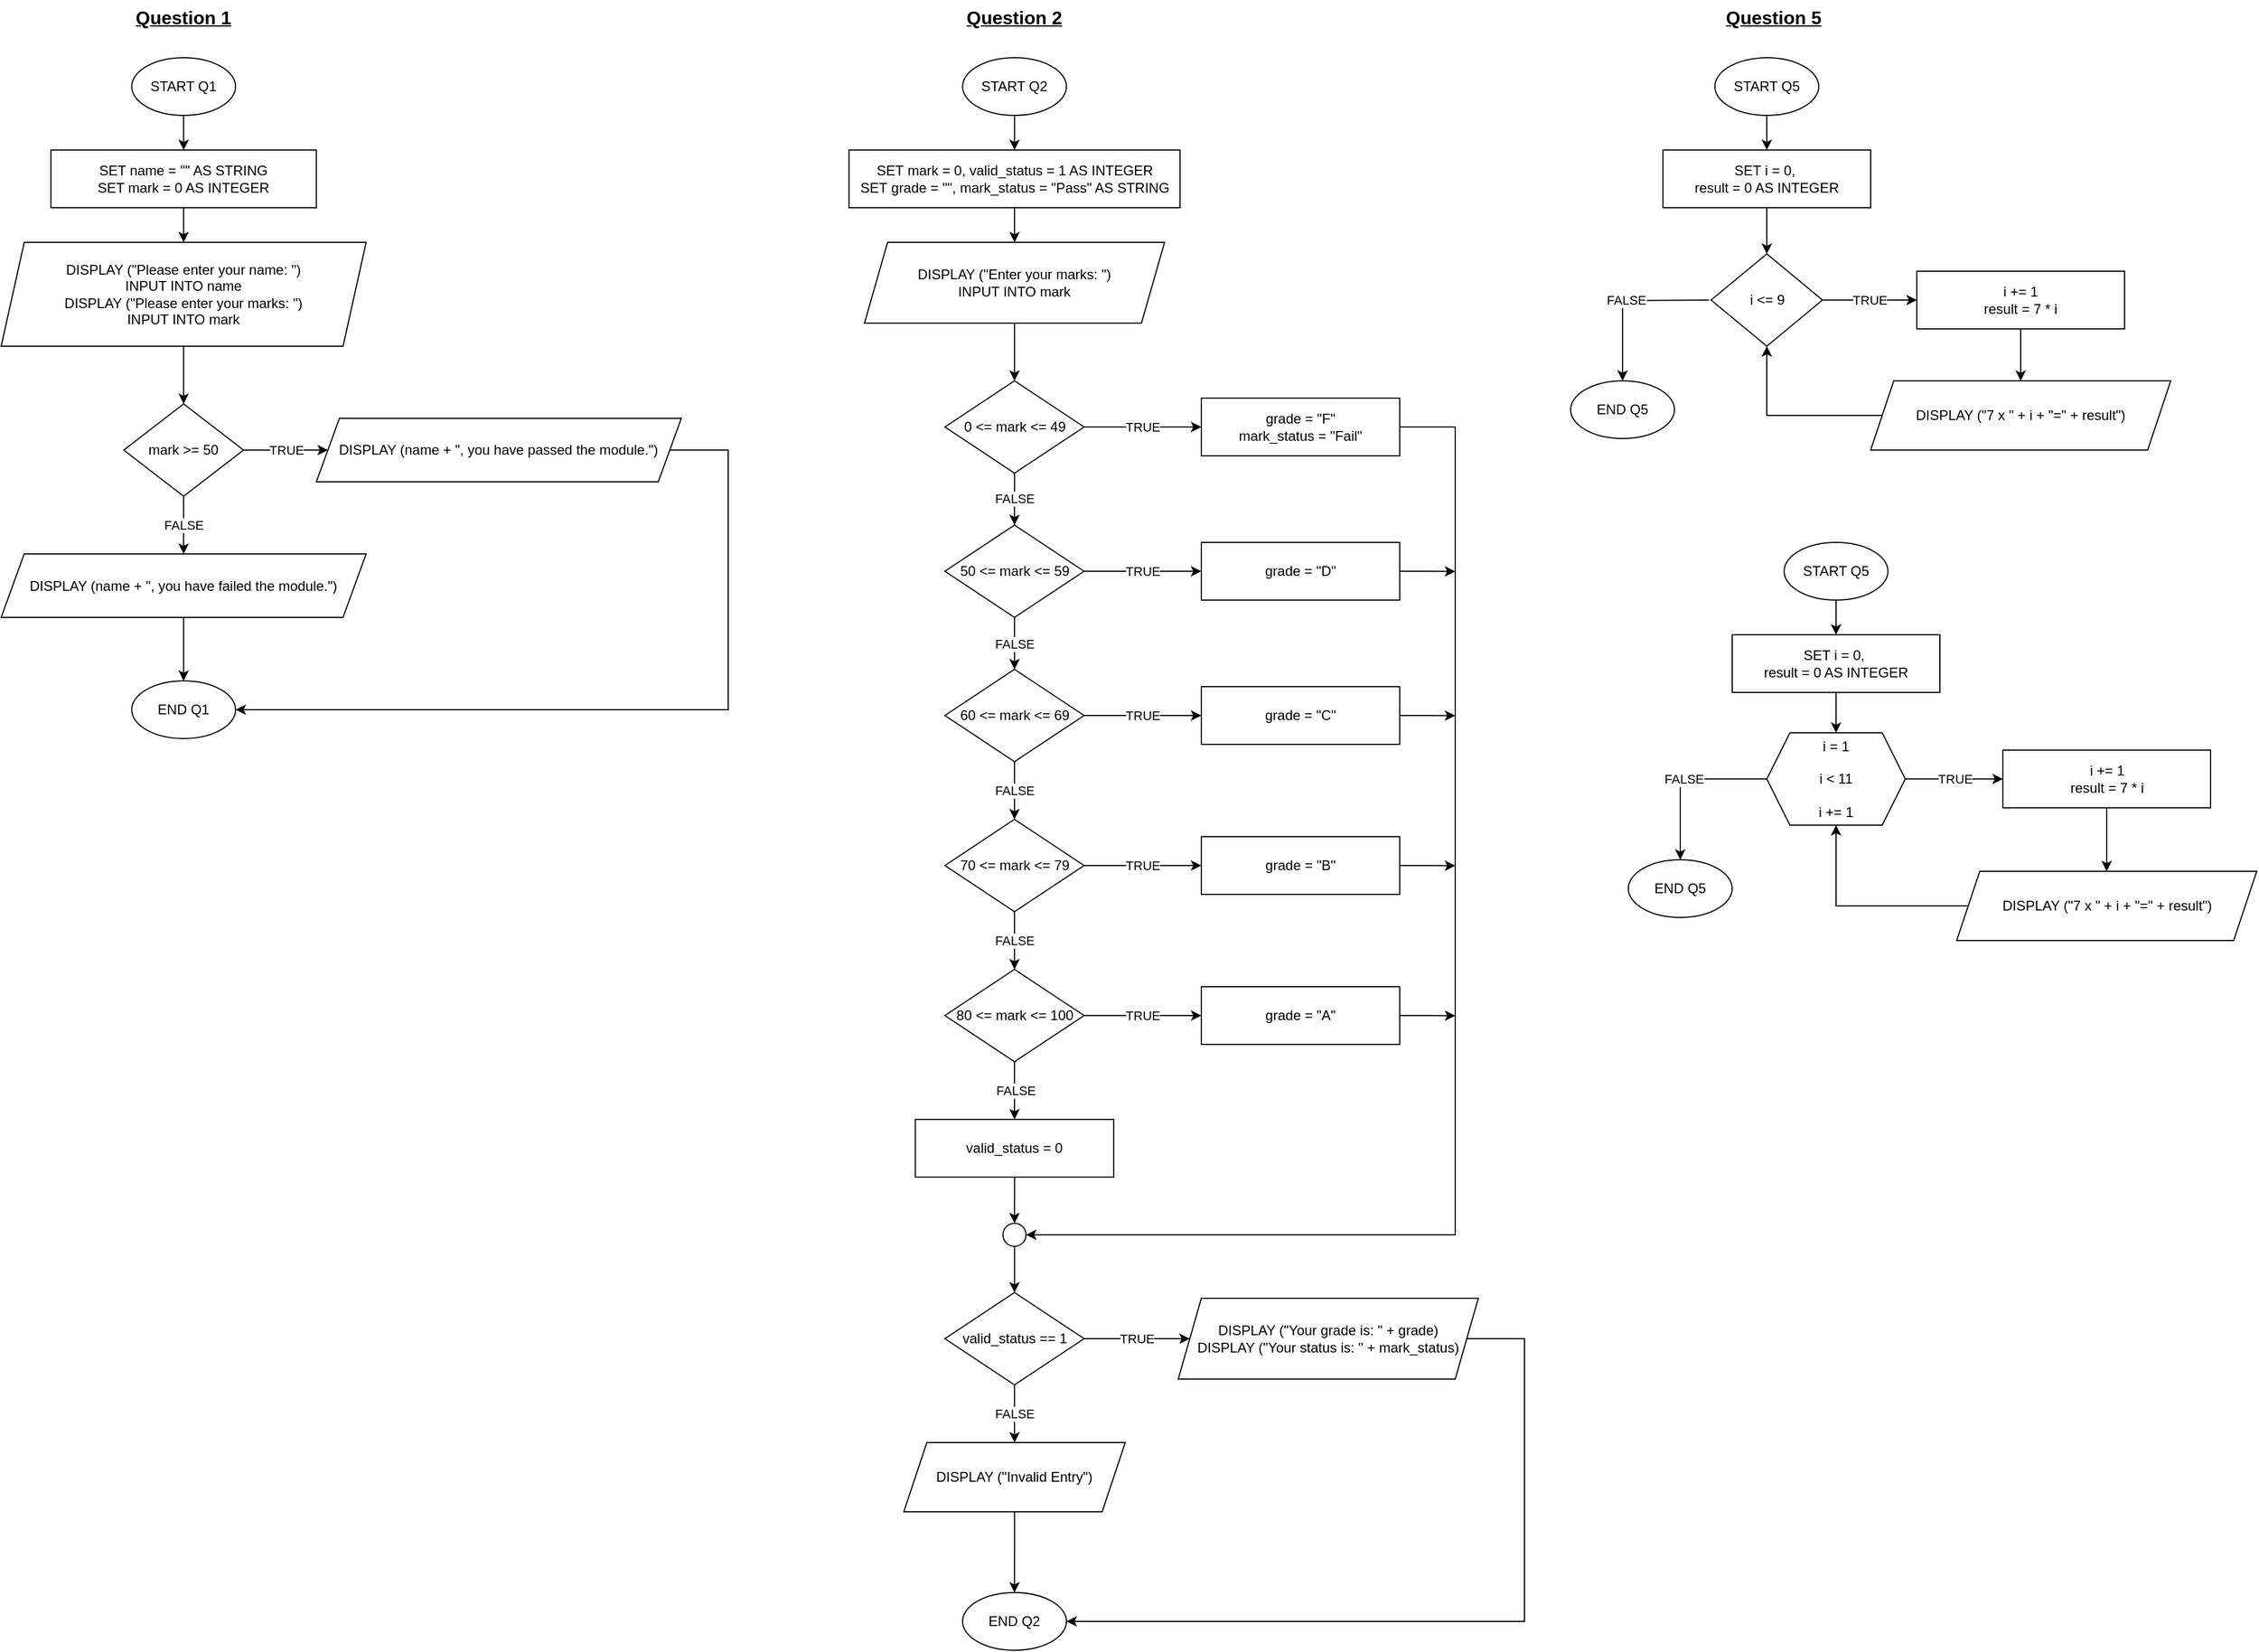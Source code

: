<mxfile version="26.1.0">
  <diagram name="Page-1" id="dhbtuCO-wKXlIK6wz6un">
    <mxGraphModel dx="3050" dy="969" grid="1" gridSize="10" guides="1" tooltips="1" connect="1" arrows="1" fold="1" page="0" pageScale="1" pageWidth="850" pageHeight="1100" math="0" shadow="0">
      <root>
        <mxCell id="0" />
        <mxCell id="1" parent="0" />
        <mxCell id="nXu5jtZPFhVeZZOQe79Q-5" style="edgeStyle=orthogonalEdgeStyle;rounded=0;orthogonalLoop=1;jettySize=auto;html=1;exitX=0.5;exitY=1;exitDx=0;exitDy=0;entryX=0.5;entryY=0;entryDx=0;entryDy=0;" parent="1" source="nXu5jtZPFhVeZZOQe79Q-1" target="nXu5jtZPFhVeZZOQe79Q-3" edge="1">
          <mxGeometry relative="1" as="geometry" />
        </mxCell>
        <mxCell id="nXu5jtZPFhVeZZOQe79Q-1" value="START Q1" style="ellipse;whiteSpace=wrap;html=1;" parent="1" vertex="1">
          <mxGeometry x="-1746.87" y="-220" width="90" height="50" as="geometry" />
        </mxCell>
        <mxCell id="nXu5jtZPFhVeZZOQe79Q-2" value="Question 1" style="text;html=1;align=center;verticalAlign=middle;whiteSpace=wrap;rounded=0;fontStyle=5;fontSize=16;" parent="1" vertex="1">
          <mxGeometry x="-1755.62" y="-270" width="107.5" height="30" as="geometry" />
        </mxCell>
        <mxCell id="nXu5jtZPFhVeZZOQe79Q-6" style="edgeStyle=orthogonalEdgeStyle;rounded=0;orthogonalLoop=1;jettySize=auto;html=1;exitX=0.5;exitY=1;exitDx=0;exitDy=0;entryX=0.5;entryY=0;entryDx=0;entryDy=0;" parent="1" source="nXu5jtZPFhVeZZOQe79Q-3" target="nXu5jtZPFhVeZZOQe79Q-4" edge="1">
          <mxGeometry relative="1" as="geometry" />
        </mxCell>
        <mxCell id="nXu5jtZPFhVeZZOQe79Q-3" value="SET name = &quot;&quot; AS STRING&lt;div&gt;SET mark = 0 AS INTEGER&lt;/div&gt;" style="rounded=0;whiteSpace=wrap;html=1;" parent="1" vertex="1">
          <mxGeometry x="-1816.86" y="-140" width="230" height="50" as="geometry" />
        </mxCell>
        <mxCell id="nXu5jtZPFhVeZZOQe79Q-10" style="edgeStyle=orthogonalEdgeStyle;rounded=0;orthogonalLoop=1;jettySize=auto;html=1;exitX=0.5;exitY=1;exitDx=0;exitDy=0;entryX=0.5;entryY=0;entryDx=0;entryDy=0;" parent="1" source="nXu5jtZPFhVeZZOQe79Q-4" target="nXu5jtZPFhVeZZOQe79Q-8" edge="1">
          <mxGeometry relative="1" as="geometry" />
        </mxCell>
        <mxCell id="nXu5jtZPFhVeZZOQe79Q-4" value="&lt;div style=&quot;&quot;&gt;DISPLAY (&quot;Please enter your name: &quot;)&lt;/div&gt;&lt;div style=&quot;&quot;&gt;INPUT INTO name&lt;/div&gt;&lt;div style=&quot;&quot;&gt;DISPLAY (&quot;Please enter your marks: &quot;)&lt;/div&gt;&lt;div style=&quot;&quot;&gt;INPUT INTO mark&lt;/div&gt;" style="shape=parallelogram;perimeter=parallelogramPerimeter;whiteSpace=wrap;html=1;fixedSize=1;align=center;" parent="1" vertex="1">
          <mxGeometry x="-1859.99" y="-60" width="316.25" height="90" as="geometry" />
        </mxCell>
        <mxCell id="nXu5jtZPFhVeZZOQe79Q-12" value="TRUE" style="edgeStyle=orthogonalEdgeStyle;rounded=0;orthogonalLoop=1;jettySize=auto;html=1;exitX=1;exitY=0.5;exitDx=0;exitDy=0;entryX=0;entryY=0.5;entryDx=0;entryDy=0;" parent="1" source="nXu5jtZPFhVeZZOQe79Q-8" target="nXu5jtZPFhVeZZOQe79Q-11" edge="1">
          <mxGeometry relative="1" as="geometry" />
        </mxCell>
        <mxCell id="nXu5jtZPFhVeZZOQe79Q-15" value="FALSE" style="edgeStyle=orthogonalEdgeStyle;rounded=0;orthogonalLoop=1;jettySize=auto;html=1;exitX=0.5;exitY=1;exitDx=0;exitDy=0;entryX=0.5;entryY=0;entryDx=0;entryDy=0;" parent="1" source="nXu5jtZPFhVeZZOQe79Q-8" target="nXu5jtZPFhVeZZOQe79Q-14" edge="1">
          <mxGeometry relative="1" as="geometry" />
        </mxCell>
        <mxCell id="nXu5jtZPFhVeZZOQe79Q-8" value="mark &amp;gt;= 50" style="rhombus;whiteSpace=wrap;html=1;" parent="1" vertex="1">
          <mxGeometry x="-1753.74" y="80" width="103.74" height="80" as="geometry" />
        </mxCell>
        <mxCell id="nXu5jtZPFhVeZZOQe79Q-20" style="edgeStyle=orthogonalEdgeStyle;rounded=0;orthogonalLoop=1;jettySize=auto;html=1;exitX=1;exitY=0.5;exitDx=0;exitDy=0;entryX=1;entryY=0.5;entryDx=0;entryDy=0;" parent="1" source="nXu5jtZPFhVeZZOQe79Q-11" target="nXu5jtZPFhVeZZOQe79Q-17" edge="1">
          <mxGeometry relative="1" as="geometry">
            <Array as="points">
              <mxPoint x="-1229.99" y="120" />
              <mxPoint x="-1229.99" y="345" />
            </Array>
          </mxGeometry>
        </mxCell>
        <mxCell id="nXu5jtZPFhVeZZOQe79Q-11" value="&lt;div style=&quot;&quot;&gt;DISPLAY (name + &quot;, you have passed the module.&quot;)&lt;/div&gt;" style="shape=parallelogram;perimeter=parallelogramPerimeter;whiteSpace=wrap;html=1;fixedSize=1;align=center;" parent="1" vertex="1">
          <mxGeometry x="-1586.86" y="92.5" width="316.25" height="55" as="geometry" />
        </mxCell>
        <mxCell id="nXu5jtZPFhVeZZOQe79Q-19" style="edgeStyle=orthogonalEdgeStyle;rounded=0;orthogonalLoop=1;jettySize=auto;html=1;exitX=0.5;exitY=1;exitDx=0;exitDy=0;entryX=0.5;entryY=0;entryDx=0;entryDy=0;" parent="1" source="nXu5jtZPFhVeZZOQe79Q-14" target="nXu5jtZPFhVeZZOQe79Q-17" edge="1">
          <mxGeometry relative="1" as="geometry" />
        </mxCell>
        <mxCell id="nXu5jtZPFhVeZZOQe79Q-14" value="&lt;div style=&quot;&quot;&gt;DISPLAY (name + &quot;, you have failed the module.&quot;)&lt;/div&gt;" style="shape=parallelogram;perimeter=parallelogramPerimeter;whiteSpace=wrap;html=1;fixedSize=1;align=center;" parent="1" vertex="1">
          <mxGeometry x="-1860.0" y="210" width="316.25" height="55" as="geometry" />
        </mxCell>
        <mxCell id="nXu5jtZPFhVeZZOQe79Q-17" value="END Q1" style="ellipse;whiteSpace=wrap;html=1;" parent="1" vertex="1">
          <mxGeometry x="-1746.87" y="320" width="90" height="50" as="geometry" />
        </mxCell>
        <mxCell id="nXu5jtZPFhVeZZOQe79Q-27" style="edgeStyle=orthogonalEdgeStyle;rounded=0;orthogonalLoop=1;jettySize=auto;html=1;exitX=0.5;exitY=1;exitDx=0;exitDy=0;entryX=0.5;entryY=0;entryDx=0;entryDy=0;" parent="1" source="nXu5jtZPFhVeZZOQe79Q-21" target="nXu5jtZPFhVeZZOQe79Q-23" edge="1">
          <mxGeometry relative="1" as="geometry" />
        </mxCell>
        <mxCell id="nXu5jtZPFhVeZZOQe79Q-21" value="START Q2" style="ellipse;whiteSpace=wrap;html=1;" parent="1" vertex="1">
          <mxGeometry x="-1026.88" y="-220" width="90" height="50" as="geometry" />
        </mxCell>
        <mxCell id="nXu5jtZPFhVeZZOQe79Q-22" value="Question 2" style="text;html=1;align=center;verticalAlign=middle;whiteSpace=wrap;rounded=0;fontStyle=5;fontSize=16;" parent="1" vertex="1">
          <mxGeometry x="-1035.63" y="-270" width="107.5" height="30" as="geometry" />
        </mxCell>
        <mxCell id="nXu5jtZPFhVeZZOQe79Q-28" style="edgeStyle=orthogonalEdgeStyle;rounded=0;orthogonalLoop=1;jettySize=auto;html=1;exitX=0.5;exitY=1;exitDx=0;exitDy=0;entryX=0.5;entryY=0;entryDx=0;entryDy=0;" parent="1" source="nXu5jtZPFhVeZZOQe79Q-23" target="nXu5jtZPFhVeZZOQe79Q-24" edge="1">
          <mxGeometry relative="1" as="geometry" />
        </mxCell>
        <mxCell id="nXu5jtZPFhVeZZOQe79Q-23" value="SET&lt;span style=&quot;white-space:pre&quot;&gt;&#x9;&lt;/span&gt;mark = 0, valid_status = 1 AS INTEGER&lt;div&gt;SET&lt;span style=&quot;white-space:pre&quot;&gt;&#x9;&lt;/span&gt;grade = &quot;&quot;, mark_status = &quot;Pass&quot; AS STRING&lt;/div&gt;" style="rounded=0;whiteSpace=wrap;html=1;" parent="1" vertex="1">
          <mxGeometry x="-1125.32" y="-140" width="286.87" height="50" as="geometry" />
        </mxCell>
        <mxCell id="nXu5jtZPFhVeZZOQe79Q-31" style="edgeStyle=orthogonalEdgeStyle;rounded=0;orthogonalLoop=1;jettySize=auto;html=1;exitX=0.5;exitY=1;exitDx=0;exitDy=0;entryX=0.5;entryY=0;entryDx=0;entryDy=0;" parent="1" source="nXu5jtZPFhVeZZOQe79Q-24" target="nXu5jtZPFhVeZZOQe79Q-30" edge="1">
          <mxGeometry relative="1" as="geometry" />
        </mxCell>
        <mxCell id="nXu5jtZPFhVeZZOQe79Q-24" value="&lt;div style=&quot;&quot;&gt;DISPLAY (&quot;Enter your marks: &quot;)&lt;/div&gt;&lt;div style=&quot;&quot;&gt;INPUT INTO mark&lt;/div&gt;" style="shape=parallelogram;perimeter=parallelogramPerimeter;whiteSpace=wrap;html=1;fixedSize=1;align=center;" parent="1" vertex="1">
          <mxGeometry x="-1111.88" y="-60" width="260" height="70" as="geometry" />
        </mxCell>
        <mxCell id="nXu5jtZPFhVeZZOQe79Q-37" value="FALSE" style="edgeStyle=orthogonalEdgeStyle;rounded=0;orthogonalLoop=1;jettySize=auto;html=1;exitX=0.5;exitY=1;exitDx=0;exitDy=0;entryX=0.5;entryY=0;entryDx=0;entryDy=0;" parent="1" source="nXu5jtZPFhVeZZOQe79Q-30" target="nXu5jtZPFhVeZZOQe79Q-32" edge="1">
          <mxGeometry relative="1" as="geometry" />
        </mxCell>
        <mxCell id="nXu5jtZPFhVeZZOQe79Q-44" value="TRUE" style="edgeStyle=orthogonalEdgeStyle;rounded=0;orthogonalLoop=1;jettySize=auto;html=1;exitX=1;exitY=0.5;exitDx=0;exitDy=0;entryX=0;entryY=0.5;entryDx=0;entryDy=0;" parent="1" source="nXu5jtZPFhVeZZOQe79Q-30" target="nXu5jtZPFhVeZZOQe79Q-43" edge="1">
          <mxGeometry relative="1" as="geometry" />
        </mxCell>
        <mxCell id="nXu5jtZPFhVeZZOQe79Q-30" value="0 &amp;lt;= mark &amp;lt;= 49" style="rhombus;whiteSpace=wrap;html=1;" parent="1" vertex="1">
          <mxGeometry x="-1042.19" y="60" width="120.62" height="80" as="geometry" />
        </mxCell>
        <mxCell id="nXu5jtZPFhVeZZOQe79Q-38" value="FALSE" style="edgeStyle=orthogonalEdgeStyle;rounded=0;orthogonalLoop=1;jettySize=auto;html=1;exitX=0.5;exitY=1;exitDx=0;exitDy=0;entryX=0.5;entryY=0;entryDx=0;entryDy=0;" parent="1" source="nXu5jtZPFhVeZZOQe79Q-32" target="nXu5jtZPFhVeZZOQe79Q-33" edge="1">
          <mxGeometry relative="1" as="geometry" />
        </mxCell>
        <mxCell id="nXu5jtZPFhVeZZOQe79Q-46" value="TRUE" style="edgeStyle=orthogonalEdgeStyle;rounded=0;orthogonalLoop=1;jettySize=auto;html=1;exitX=1;exitY=0.5;exitDx=0;exitDy=0;entryX=0;entryY=0.5;entryDx=0;entryDy=0;" parent="1" source="nXu5jtZPFhVeZZOQe79Q-32" target="nXu5jtZPFhVeZZOQe79Q-45" edge="1">
          <mxGeometry relative="1" as="geometry" />
        </mxCell>
        <mxCell id="nXu5jtZPFhVeZZOQe79Q-32" value="50 &amp;lt;= mark &amp;lt;= 59" style="rhombus;whiteSpace=wrap;html=1;" parent="1" vertex="1">
          <mxGeometry x="-1042.2" y="185" width="120.62" height="80" as="geometry" />
        </mxCell>
        <mxCell id="nXu5jtZPFhVeZZOQe79Q-39" value="FALSE" style="edgeStyle=orthogonalEdgeStyle;rounded=0;orthogonalLoop=1;jettySize=auto;html=1;exitX=0.5;exitY=1;exitDx=0;exitDy=0;entryX=0.5;entryY=0;entryDx=0;entryDy=0;" parent="1" source="nXu5jtZPFhVeZZOQe79Q-33" target="nXu5jtZPFhVeZZOQe79Q-34" edge="1">
          <mxGeometry relative="1" as="geometry" />
        </mxCell>
        <mxCell id="nXu5jtZPFhVeZZOQe79Q-50" value="TRUE" style="edgeStyle=orthogonalEdgeStyle;rounded=0;orthogonalLoop=1;jettySize=auto;html=1;exitX=1;exitY=0.5;exitDx=0;exitDy=0;entryX=0;entryY=0.5;entryDx=0;entryDy=0;" parent="1" source="nXu5jtZPFhVeZZOQe79Q-33" target="nXu5jtZPFhVeZZOQe79Q-47" edge="1">
          <mxGeometry relative="1" as="geometry" />
        </mxCell>
        <mxCell id="nXu5jtZPFhVeZZOQe79Q-33" value="60 &amp;lt;= mark &amp;lt;= 69" style="rhombus;whiteSpace=wrap;html=1;" parent="1" vertex="1">
          <mxGeometry x="-1042.2" y="310" width="120.62" height="80" as="geometry" />
        </mxCell>
        <mxCell id="nXu5jtZPFhVeZZOQe79Q-41" value="FALSE" style="edgeStyle=orthogonalEdgeStyle;rounded=0;orthogonalLoop=1;jettySize=auto;html=1;exitX=0.5;exitY=1;exitDx=0;exitDy=0;entryX=0.5;entryY=0;entryDx=0;entryDy=0;" parent="1" source="nXu5jtZPFhVeZZOQe79Q-34" target="nXu5jtZPFhVeZZOQe79Q-35" edge="1">
          <mxGeometry relative="1" as="geometry" />
        </mxCell>
        <mxCell id="nXu5jtZPFhVeZZOQe79Q-52" value="TRUE" style="edgeStyle=orthogonalEdgeStyle;rounded=0;orthogonalLoop=1;jettySize=auto;html=1;exitX=1;exitY=0.5;exitDx=0;exitDy=0;entryX=0;entryY=0.5;entryDx=0;entryDy=0;" parent="1" source="nXu5jtZPFhVeZZOQe79Q-34" target="nXu5jtZPFhVeZZOQe79Q-48" edge="1">
          <mxGeometry relative="1" as="geometry" />
        </mxCell>
        <mxCell id="nXu5jtZPFhVeZZOQe79Q-34" value="70 &amp;lt;= mark &amp;lt;= 79" style="rhombus;whiteSpace=wrap;html=1;" parent="1" vertex="1">
          <mxGeometry x="-1042.2" y="440" width="120.62" height="80" as="geometry" />
        </mxCell>
        <mxCell id="nXu5jtZPFhVeZZOQe79Q-42" value="FALSE" style="edgeStyle=orthogonalEdgeStyle;rounded=0;orthogonalLoop=1;jettySize=auto;html=1;exitX=0.5;exitY=1;exitDx=0;exitDy=0;entryX=0.5;entryY=0;entryDx=0;entryDy=0;" parent="1" source="nXu5jtZPFhVeZZOQe79Q-35" edge="1">
          <mxGeometry relative="1" as="geometry">
            <mxPoint x="-981.89" y="700" as="targetPoint" />
          </mxGeometry>
        </mxCell>
        <mxCell id="nXu5jtZPFhVeZZOQe79Q-53" value="TRUE" style="edgeStyle=orthogonalEdgeStyle;rounded=0;orthogonalLoop=1;jettySize=auto;html=1;exitX=1;exitY=0.5;exitDx=0;exitDy=0;entryX=0;entryY=0.5;entryDx=0;entryDy=0;" parent="1" source="nXu5jtZPFhVeZZOQe79Q-35" target="nXu5jtZPFhVeZZOQe79Q-49" edge="1">
          <mxGeometry relative="1" as="geometry" />
        </mxCell>
        <mxCell id="nXu5jtZPFhVeZZOQe79Q-35" value="80 &amp;lt;= mark &amp;lt;= 100" style="rhombus;whiteSpace=wrap;html=1;" parent="1" vertex="1">
          <mxGeometry x="-1042.2" y="570" width="120.62" height="80" as="geometry" />
        </mxCell>
        <mxCell id="nXu5jtZPFhVeZZOQe79Q-60" style="edgeStyle=orthogonalEdgeStyle;rounded=0;orthogonalLoop=1;jettySize=auto;html=1;exitX=1;exitY=0.5;exitDx=0;exitDy=0;entryX=1;entryY=0.5;entryDx=0;entryDy=0;" parent="1" source="nXu5jtZPFhVeZZOQe79Q-43" target="nXu5jtZPFhVeZZOQe79Q-58" edge="1">
          <mxGeometry relative="1" as="geometry">
            <Array as="points">
              <mxPoint x="-600" y="100" />
              <mxPoint x="-600" y="800" />
            </Array>
          </mxGeometry>
        </mxCell>
        <mxCell id="nXu5jtZPFhVeZZOQe79Q-43" value="grade = &quot;F&quot;&lt;div&gt;mark_status = &quot;Fail&quot;&lt;/div&gt;" style="rounded=0;whiteSpace=wrap;html=1;" parent="1" vertex="1">
          <mxGeometry x="-820" y="75" width="171.88" height="50" as="geometry" />
        </mxCell>
        <mxCell id="nXu5jtZPFhVeZZOQe79Q-70" style="edgeStyle=orthogonalEdgeStyle;rounded=0;orthogonalLoop=1;jettySize=auto;html=1;exitX=1;exitY=0.5;exitDx=0;exitDy=0;" parent="1" source="nXu5jtZPFhVeZZOQe79Q-45" edge="1">
          <mxGeometry relative="1" as="geometry">
            <mxPoint x="-600" y="225.167" as="targetPoint" />
          </mxGeometry>
        </mxCell>
        <mxCell id="nXu5jtZPFhVeZZOQe79Q-45" value="grade = &quot;D&quot;" style="rounded=0;whiteSpace=wrap;html=1;" parent="1" vertex="1">
          <mxGeometry x="-820" y="200" width="171.88" height="50" as="geometry" />
        </mxCell>
        <mxCell id="nXu5jtZPFhVeZZOQe79Q-71" style="edgeStyle=orthogonalEdgeStyle;rounded=0;orthogonalLoop=1;jettySize=auto;html=1;exitX=1;exitY=0.5;exitDx=0;exitDy=0;" parent="1" source="nXu5jtZPFhVeZZOQe79Q-47" edge="1">
          <mxGeometry relative="1" as="geometry">
            <mxPoint x="-600" y="350.167" as="targetPoint" />
          </mxGeometry>
        </mxCell>
        <mxCell id="nXu5jtZPFhVeZZOQe79Q-47" value="grade = &quot;C&quot;" style="rounded=0;whiteSpace=wrap;html=1;" parent="1" vertex="1">
          <mxGeometry x="-820" y="325" width="171.88" height="50" as="geometry" />
        </mxCell>
        <mxCell id="nXu5jtZPFhVeZZOQe79Q-72" style="edgeStyle=orthogonalEdgeStyle;rounded=0;orthogonalLoop=1;jettySize=auto;html=1;exitX=1;exitY=0.5;exitDx=0;exitDy=0;" parent="1" source="nXu5jtZPFhVeZZOQe79Q-48" edge="1">
          <mxGeometry relative="1" as="geometry">
            <mxPoint x="-600" y="480.167" as="targetPoint" />
          </mxGeometry>
        </mxCell>
        <mxCell id="nXu5jtZPFhVeZZOQe79Q-48" value="grade = &quot;B&quot;" style="rounded=0;whiteSpace=wrap;html=1;" parent="1" vertex="1">
          <mxGeometry x="-820" y="455" width="171.88" height="50" as="geometry" />
        </mxCell>
        <mxCell id="nXu5jtZPFhVeZZOQe79Q-73" style="edgeStyle=orthogonalEdgeStyle;rounded=0;orthogonalLoop=1;jettySize=auto;html=1;exitX=1;exitY=0.5;exitDx=0;exitDy=0;" parent="1" source="nXu5jtZPFhVeZZOQe79Q-49" edge="1">
          <mxGeometry relative="1" as="geometry">
            <mxPoint x="-600" y="610.167" as="targetPoint" />
          </mxGeometry>
        </mxCell>
        <mxCell id="nXu5jtZPFhVeZZOQe79Q-49" value="grade = &quot;A&quot;" style="rounded=0;whiteSpace=wrap;html=1;" parent="1" vertex="1">
          <mxGeometry x="-820" y="585" width="171.88" height="50" as="geometry" />
        </mxCell>
        <mxCell id="nXu5jtZPFhVeZZOQe79Q-59" style="edgeStyle=orthogonalEdgeStyle;rounded=0;orthogonalLoop=1;jettySize=auto;html=1;exitX=0.5;exitY=1;exitDx=0;exitDy=0;entryX=0.5;entryY=0;entryDx=0;entryDy=0;" parent="1" source="nXu5jtZPFhVeZZOQe79Q-56" target="nXu5jtZPFhVeZZOQe79Q-58" edge="1">
          <mxGeometry relative="1" as="geometry" />
        </mxCell>
        <mxCell id="nXu5jtZPFhVeZZOQe79Q-56" value="&lt;span style=&quot;text-align: left;&quot;&gt;valid_status = 0&lt;/span&gt;" style="rounded=0;whiteSpace=wrap;html=1;" parent="1" vertex="1">
          <mxGeometry x="-1067.82" y="700" width="171.88" height="50" as="geometry" />
        </mxCell>
        <mxCell id="nXu5jtZPFhVeZZOQe79Q-64" value="TRUE" style="edgeStyle=orthogonalEdgeStyle;rounded=0;orthogonalLoop=1;jettySize=auto;html=1;exitX=1;exitY=0.5;exitDx=0;exitDy=0;entryX=0;entryY=0.5;entryDx=0;entryDy=0;" parent="1" source="nXu5jtZPFhVeZZOQe79Q-57" target="nXu5jtZPFhVeZZOQe79Q-63" edge="1">
          <mxGeometry relative="1" as="geometry" />
        </mxCell>
        <mxCell id="nXu5jtZPFhVeZZOQe79Q-66" value="FALSE" style="edgeStyle=orthogonalEdgeStyle;rounded=0;orthogonalLoop=1;jettySize=auto;html=1;exitX=0.5;exitY=1;exitDx=0;exitDy=0;entryX=0.5;entryY=0;entryDx=0;entryDy=0;" parent="1" source="nXu5jtZPFhVeZZOQe79Q-57" target="nXu5jtZPFhVeZZOQe79Q-65" edge="1">
          <mxGeometry relative="1" as="geometry" />
        </mxCell>
        <mxCell id="nXu5jtZPFhVeZZOQe79Q-57" value="&lt;span style=&quot;text-align: left;&quot;&gt;valid_status == 1&lt;/span&gt;" style="rhombus;whiteSpace=wrap;html=1;" parent="1" vertex="1">
          <mxGeometry x="-1042.19" y="850" width="120.62" height="80" as="geometry" />
        </mxCell>
        <mxCell id="nXu5jtZPFhVeZZOQe79Q-61" style="edgeStyle=orthogonalEdgeStyle;rounded=0;orthogonalLoop=1;jettySize=auto;html=1;exitX=0.5;exitY=1;exitDx=0;exitDy=0;entryX=0.5;entryY=0;entryDx=0;entryDy=0;" parent="1" source="nXu5jtZPFhVeZZOQe79Q-58" target="nXu5jtZPFhVeZZOQe79Q-57" edge="1">
          <mxGeometry relative="1" as="geometry" />
        </mxCell>
        <mxCell id="nXu5jtZPFhVeZZOQe79Q-58" value="" style="ellipse;whiteSpace=wrap;html=1;aspect=fixed;" parent="1" vertex="1">
          <mxGeometry x="-991.89" y="790" width="20" height="20" as="geometry" />
        </mxCell>
        <mxCell id="nXu5jtZPFhVeZZOQe79Q-69" style="edgeStyle=orthogonalEdgeStyle;rounded=0;orthogonalLoop=1;jettySize=auto;html=1;exitX=1;exitY=0.5;exitDx=0;exitDy=0;entryX=1;entryY=0.5;entryDx=0;entryDy=0;" parent="1" source="nXu5jtZPFhVeZZOQe79Q-63" target="nXu5jtZPFhVeZZOQe79Q-67" edge="1">
          <mxGeometry relative="1" as="geometry">
            <Array as="points">
              <mxPoint x="-540" y="890" />
              <mxPoint x="-540" y="1135" />
            </Array>
          </mxGeometry>
        </mxCell>
        <mxCell id="nXu5jtZPFhVeZZOQe79Q-63" value="&lt;div style=&quot;&quot;&gt;&lt;span style=&quot;text-align: left;&quot;&gt;DISPLAY (&quot;Your grade is: &quot; + grade)&lt;/span&gt;&lt;/div&gt;&lt;div style=&quot;&quot;&gt;&lt;span style=&quot;text-align: left;&quot;&gt;DISPLAY (&quot;Your status is: &quot; + mark_status)&lt;/span&gt;&lt;/div&gt;" style="shape=parallelogram;perimeter=parallelogramPerimeter;whiteSpace=wrap;html=1;fixedSize=1;align=center;" parent="1" vertex="1">
          <mxGeometry x="-840.0" y="855" width="260" height="70" as="geometry" />
        </mxCell>
        <mxCell id="nXu5jtZPFhVeZZOQe79Q-68" style="edgeStyle=orthogonalEdgeStyle;rounded=0;orthogonalLoop=1;jettySize=auto;html=1;exitX=0.5;exitY=1;exitDx=0;exitDy=0;entryX=0.5;entryY=0;entryDx=0;entryDy=0;" parent="1" source="nXu5jtZPFhVeZZOQe79Q-65" target="nXu5jtZPFhVeZZOQe79Q-67" edge="1">
          <mxGeometry relative="1" as="geometry" />
        </mxCell>
        <mxCell id="nXu5jtZPFhVeZZOQe79Q-65" value="&lt;div style=&quot;text-align: left;&quot;&gt;DISPLAY (&quot;Invalid Entry&quot;)&lt;/div&gt;" style="shape=parallelogram;perimeter=parallelogramPerimeter;whiteSpace=wrap;html=1;fixedSize=1;align=center;" parent="1" vertex="1">
          <mxGeometry x="-1077.82" y="980" width="191.88" height="60" as="geometry" />
        </mxCell>
        <mxCell id="nXu5jtZPFhVeZZOQe79Q-67" value="END Q2" style="ellipse;whiteSpace=wrap;html=1;" parent="1" vertex="1">
          <mxGeometry x="-1026.89" y="1110" width="90" height="50" as="geometry" />
        </mxCell>
        <mxCell id="Wvk4Kf5FQrX0i5HWt4zA-7" style="edgeStyle=orthogonalEdgeStyle;rounded=0;orthogonalLoop=1;jettySize=auto;html=1;exitX=0.5;exitY=1;exitDx=0;exitDy=0;entryX=0.5;entryY=0;entryDx=0;entryDy=0;" edge="1" parent="1" source="Wvk4Kf5FQrX0i5HWt4zA-1" target="Wvk4Kf5FQrX0i5HWt4zA-3">
          <mxGeometry relative="1" as="geometry" />
        </mxCell>
        <mxCell id="Wvk4Kf5FQrX0i5HWt4zA-1" value="START Q5" style="ellipse;whiteSpace=wrap;html=1;" vertex="1" parent="1">
          <mxGeometry x="-375.0" y="-220" width="90" height="50" as="geometry" />
        </mxCell>
        <mxCell id="Wvk4Kf5FQrX0i5HWt4zA-2" value="Question 5" style="text;html=1;align=center;verticalAlign=middle;whiteSpace=wrap;rounded=0;fontStyle=5;fontSize=16;" vertex="1" parent="1">
          <mxGeometry x="-378.29" y="-270" width="107.5" height="30" as="geometry" />
        </mxCell>
        <mxCell id="Wvk4Kf5FQrX0i5HWt4zA-6" style="edgeStyle=orthogonalEdgeStyle;rounded=0;orthogonalLoop=1;jettySize=auto;html=1;exitX=0.5;exitY=1;exitDx=0;exitDy=0;entryX=0.5;entryY=0;entryDx=0;entryDy=0;" edge="1" parent="1" source="Wvk4Kf5FQrX0i5HWt4zA-3" target="Wvk4Kf5FQrX0i5HWt4zA-5">
          <mxGeometry relative="1" as="geometry" />
        </mxCell>
        <mxCell id="Wvk4Kf5FQrX0i5HWt4zA-3" value="SET i = 0,&amp;nbsp;&lt;div&gt;&lt;span style=&quot;background-color: transparent; color: light-dark(rgb(0, 0, 0), rgb(255, 255, 255));&quot;&gt;result = 0 AS INTEGER&lt;/span&gt;&lt;/div&gt;" style="rounded=0;whiteSpace=wrap;html=1;" vertex="1" parent="1">
          <mxGeometry x="-420" y="-140" width="180" height="50" as="geometry" />
        </mxCell>
        <mxCell id="Wvk4Kf5FQrX0i5HWt4zA-13" value="TRUE" style="edgeStyle=orthogonalEdgeStyle;rounded=0;orthogonalLoop=1;jettySize=auto;html=1;exitX=1;exitY=0.5;exitDx=0;exitDy=0;entryX=0;entryY=0.5;entryDx=0;entryDy=0;" edge="1" parent="1" source="Wvk4Kf5FQrX0i5HWt4zA-5" target="Wvk4Kf5FQrX0i5HWt4zA-8">
          <mxGeometry relative="1" as="geometry" />
        </mxCell>
        <mxCell id="Wvk4Kf5FQrX0i5HWt4zA-15" value="FALSE" style="edgeStyle=orthogonalEdgeStyle;rounded=0;orthogonalLoop=1;jettySize=auto;html=1;entryX=0.5;entryY=0;entryDx=0;entryDy=0;" edge="1" parent="1" target="Wvk4Kf5FQrX0i5HWt4zA-14">
          <mxGeometry relative="1" as="geometry">
            <mxPoint x="-380" y="-10" as="sourcePoint" />
          </mxGeometry>
        </mxCell>
        <mxCell id="Wvk4Kf5FQrX0i5HWt4zA-5" value="i &amp;lt;= 9" style="rhombus;whiteSpace=wrap;html=1;" vertex="1" parent="1">
          <mxGeometry x="-378.29" y="-50" width="96.56" height="80" as="geometry" />
        </mxCell>
        <mxCell id="Wvk4Kf5FQrX0i5HWt4zA-12" style="edgeStyle=orthogonalEdgeStyle;rounded=0;orthogonalLoop=1;jettySize=auto;html=1;exitX=0.5;exitY=1;exitDx=0;exitDy=0;entryX=0.5;entryY=0;entryDx=0;entryDy=0;" edge="1" parent="1" source="Wvk4Kf5FQrX0i5HWt4zA-8" target="Wvk4Kf5FQrX0i5HWt4zA-11">
          <mxGeometry relative="1" as="geometry" />
        </mxCell>
        <mxCell id="Wvk4Kf5FQrX0i5HWt4zA-8" value="i += 1&lt;div&gt;result = 7 * i&lt;/div&gt;" style="rounded=0;whiteSpace=wrap;html=1;" vertex="1" parent="1">
          <mxGeometry x="-200" y="-35" width="180" height="50" as="geometry" />
        </mxCell>
        <mxCell id="Wvk4Kf5FQrX0i5HWt4zA-36" style="edgeStyle=orthogonalEdgeStyle;rounded=0;orthogonalLoop=1;jettySize=auto;html=1;exitX=0;exitY=0.5;exitDx=0;exitDy=0;entryX=0.5;entryY=1;entryDx=0;entryDy=0;" edge="1" parent="1" source="Wvk4Kf5FQrX0i5HWt4zA-11" target="Wvk4Kf5FQrX0i5HWt4zA-5">
          <mxGeometry relative="1" as="geometry" />
        </mxCell>
        <mxCell id="Wvk4Kf5FQrX0i5HWt4zA-11" value="&lt;div style=&quot;&quot;&gt;DISPLAY (&quot;7 x &quot; + i + &quot;=&quot; + result&quot;)&lt;/div&gt;" style="shape=parallelogram;perimeter=parallelogramPerimeter;whiteSpace=wrap;html=1;fixedSize=1;align=center;" vertex="1" parent="1">
          <mxGeometry x="-240" y="60" width="260" height="60" as="geometry" />
        </mxCell>
        <mxCell id="Wvk4Kf5FQrX0i5HWt4zA-14" value="END Q5" style="ellipse;whiteSpace=wrap;html=1;" vertex="1" parent="1">
          <mxGeometry x="-500.0" y="60" width="90" height="50" as="geometry" />
        </mxCell>
        <mxCell id="Wvk4Kf5FQrX0i5HWt4zA-26" style="edgeStyle=orthogonalEdgeStyle;rounded=0;orthogonalLoop=1;jettySize=auto;html=1;exitX=0.5;exitY=1;exitDx=0;exitDy=0;entryX=0.5;entryY=0;entryDx=0;entryDy=0;" edge="1" parent="1" source="Wvk4Kf5FQrX0i5HWt4zA-23" target="Wvk4Kf5FQrX0i5HWt4zA-24">
          <mxGeometry relative="1" as="geometry" />
        </mxCell>
        <mxCell id="Wvk4Kf5FQrX0i5HWt4zA-23" value="START Q5" style="ellipse;whiteSpace=wrap;html=1;" vertex="1" parent="1">
          <mxGeometry x="-315.0" y="200" width="90" height="50" as="geometry" />
        </mxCell>
        <mxCell id="Wvk4Kf5FQrX0i5HWt4zA-27" style="edgeStyle=orthogonalEdgeStyle;rounded=0;orthogonalLoop=1;jettySize=auto;html=1;exitX=0.5;exitY=1;exitDx=0;exitDy=0;entryX=0.5;entryY=0;entryDx=0;entryDy=0;" edge="1" parent="1" source="Wvk4Kf5FQrX0i5HWt4zA-24" target="Wvk4Kf5FQrX0i5HWt4zA-25">
          <mxGeometry relative="1" as="geometry" />
        </mxCell>
        <mxCell id="Wvk4Kf5FQrX0i5HWt4zA-24" value="SET i = 0,&amp;nbsp;&lt;div&gt;&lt;span style=&quot;background-color: transparent; color: light-dark(rgb(0, 0, 0), rgb(255, 255, 255));&quot;&gt;result = 0 AS INTEGER&lt;/span&gt;&lt;/div&gt;" style="rounded=0;whiteSpace=wrap;html=1;" vertex="1" parent="1">
          <mxGeometry x="-360" y="280" width="180" height="50" as="geometry" />
        </mxCell>
        <mxCell id="Wvk4Kf5FQrX0i5HWt4zA-29" value="TRUE" style="edgeStyle=orthogonalEdgeStyle;rounded=0;orthogonalLoop=1;jettySize=auto;html=1;exitX=1;exitY=0.5;exitDx=0;exitDy=0;entryX=0;entryY=0.5;entryDx=0;entryDy=0;" edge="1" parent="1" source="Wvk4Kf5FQrX0i5HWt4zA-25" target="Wvk4Kf5FQrX0i5HWt4zA-28">
          <mxGeometry relative="1" as="geometry" />
        </mxCell>
        <mxCell id="Wvk4Kf5FQrX0i5HWt4zA-34" value="FALSE" style="edgeStyle=orthogonalEdgeStyle;rounded=0;orthogonalLoop=1;jettySize=auto;html=1;exitX=0;exitY=0.5;exitDx=0;exitDy=0;entryX=0.5;entryY=0;entryDx=0;entryDy=0;" edge="1" parent="1" source="Wvk4Kf5FQrX0i5HWt4zA-25" target="Wvk4Kf5FQrX0i5HWt4zA-33">
          <mxGeometry relative="1" as="geometry" />
        </mxCell>
        <mxCell id="Wvk4Kf5FQrX0i5HWt4zA-25" value="i = 1&lt;div&gt;&lt;br&gt;&lt;/div&gt;&lt;div&gt;i &amp;lt; 11&lt;/div&gt;&lt;div&gt;&lt;br&gt;&lt;/div&gt;&lt;div&gt;i += 1&lt;/div&gt;" style="shape=hexagon;perimeter=hexagonPerimeter2;whiteSpace=wrap;html=1;fixedSize=1;" vertex="1" parent="1">
          <mxGeometry x="-330" y="365" width="120" height="80" as="geometry" />
        </mxCell>
        <mxCell id="Wvk4Kf5FQrX0i5HWt4zA-31" style="edgeStyle=orthogonalEdgeStyle;rounded=0;orthogonalLoop=1;jettySize=auto;html=1;exitX=0.5;exitY=1;exitDx=0;exitDy=0;entryX=0.5;entryY=0;entryDx=0;entryDy=0;" edge="1" parent="1" source="Wvk4Kf5FQrX0i5HWt4zA-28" target="Wvk4Kf5FQrX0i5HWt4zA-30">
          <mxGeometry relative="1" as="geometry" />
        </mxCell>
        <mxCell id="Wvk4Kf5FQrX0i5HWt4zA-28" value="i += 1&lt;div&gt;result = 7 * i&lt;/div&gt;" style="rounded=0;whiteSpace=wrap;html=1;" vertex="1" parent="1">
          <mxGeometry x="-125.46" y="380" width="180" height="50" as="geometry" />
        </mxCell>
        <mxCell id="Wvk4Kf5FQrX0i5HWt4zA-32" style="edgeStyle=orthogonalEdgeStyle;rounded=0;orthogonalLoop=1;jettySize=auto;html=1;exitX=0;exitY=0.5;exitDx=0;exitDy=0;entryX=0.5;entryY=1;entryDx=0;entryDy=0;" edge="1" parent="1" source="Wvk4Kf5FQrX0i5HWt4zA-30" target="Wvk4Kf5FQrX0i5HWt4zA-25">
          <mxGeometry relative="1" as="geometry" />
        </mxCell>
        <mxCell id="Wvk4Kf5FQrX0i5HWt4zA-30" value="&lt;div style=&quot;&quot;&gt;DISPLAY (&quot;7 x &quot; + i + &quot;=&quot; + result&quot;)&lt;/div&gt;" style="shape=parallelogram;perimeter=parallelogramPerimeter;whiteSpace=wrap;html=1;fixedSize=1;align=center;" vertex="1" parent="1">
          <mxGeometry x="-165.46" y="485" width="260" height="60" as="geometry" />
        </mxCell>
        <mxCell id="Wvk4Kf5FQrX0i5HWt4zA-33" value="END Q5" style="ellipse;whiteSpace=wrap;html=1;" vertex="1" parent="1">
          <mxGeometry x="-450.0" y="475" width="90" height="50" as="geometry" />
        </mxCell>
      </root>
    </mxGraphModel>
  </diagram>
</mxfile>
